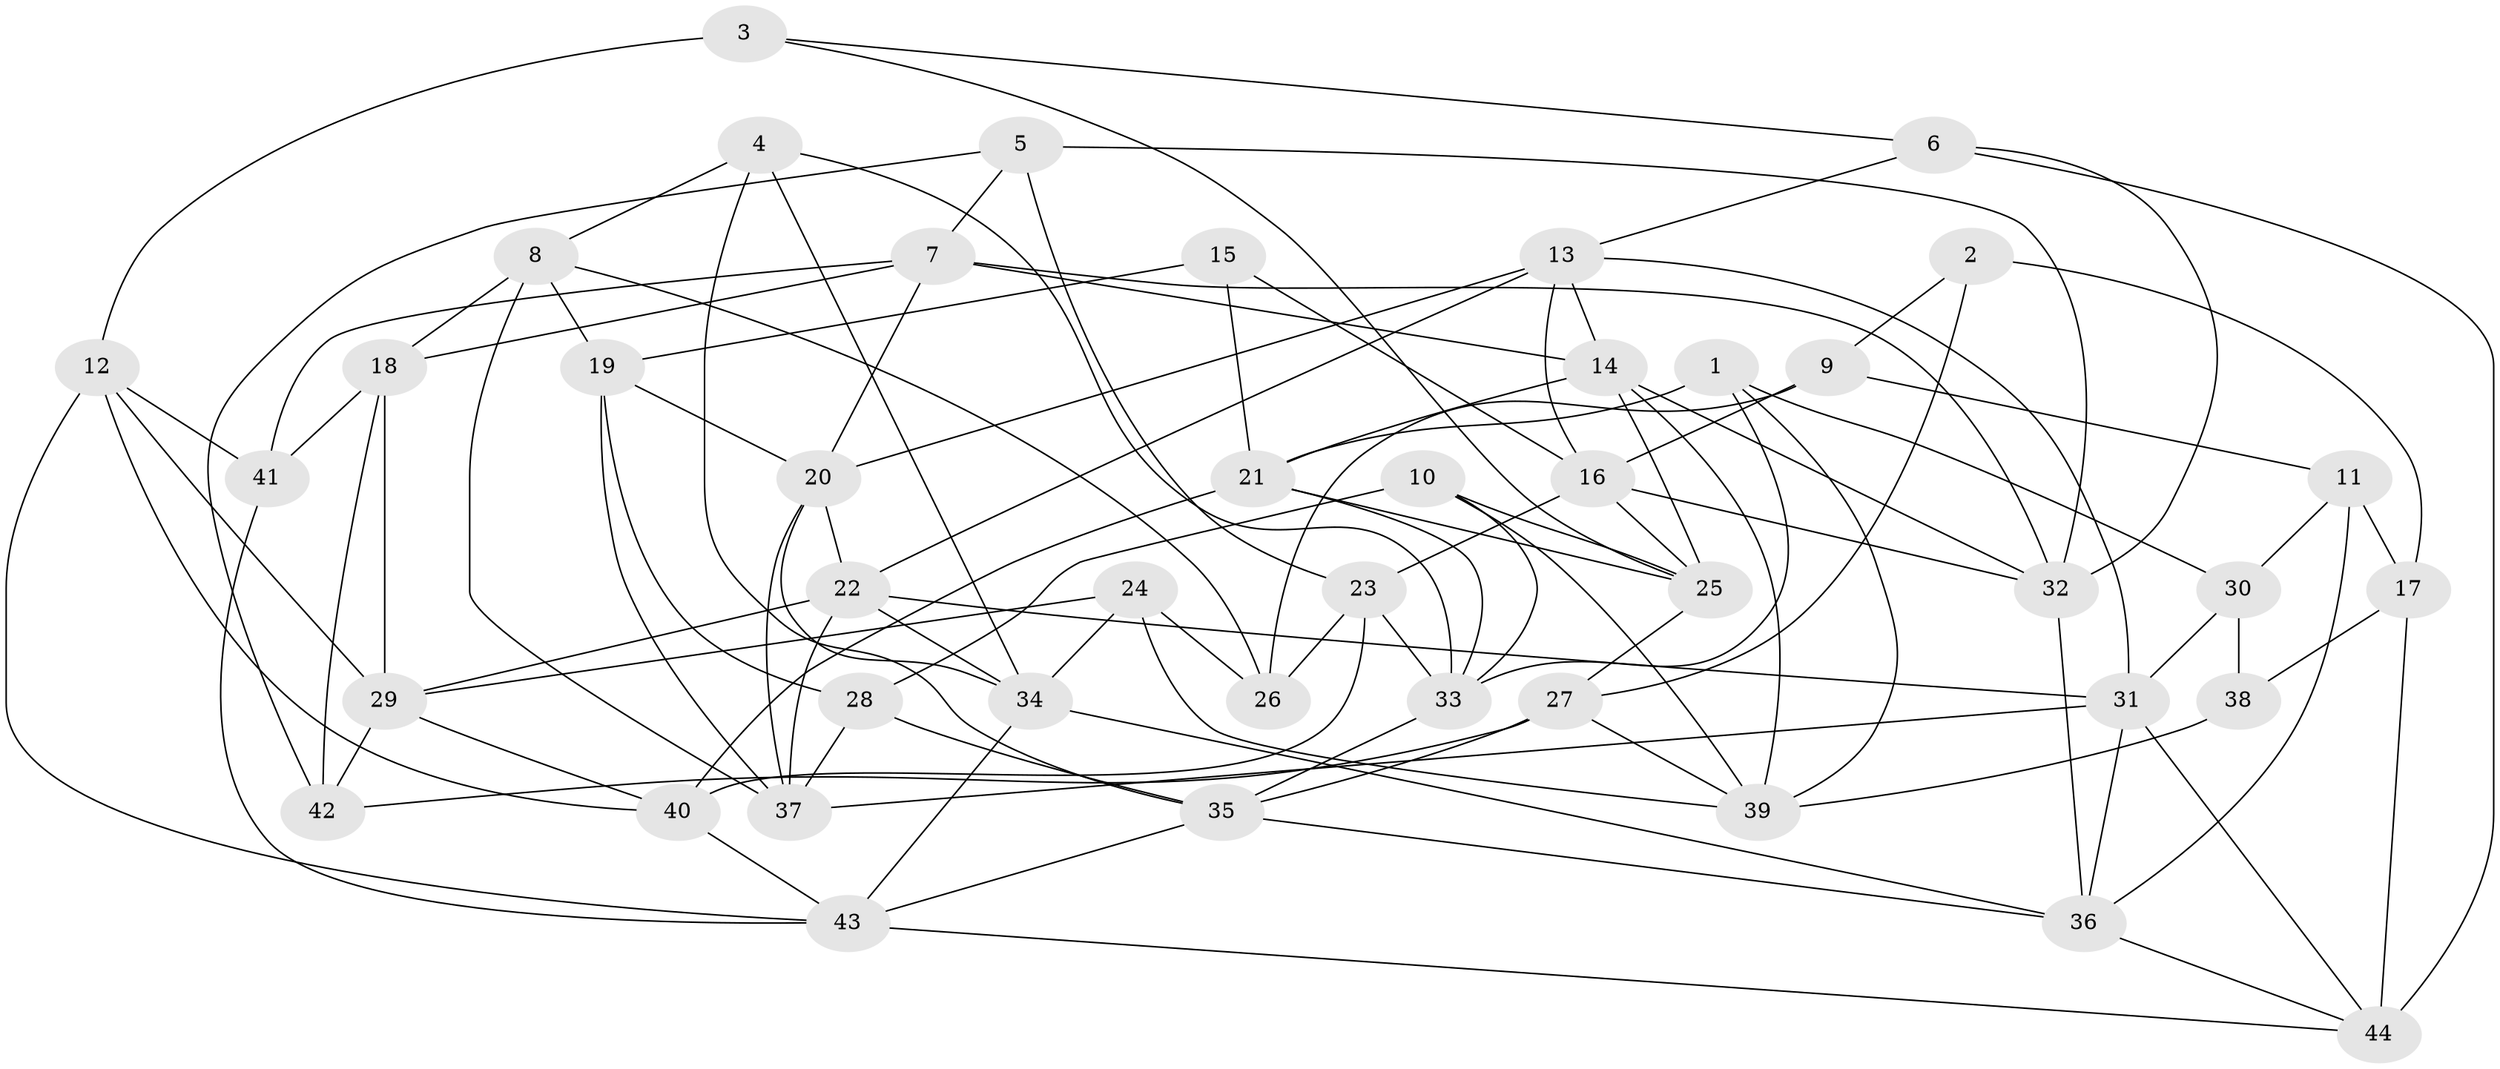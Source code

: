 // original degree distribution, {4: 1.0}
// Generated by graph-tools (version 1.1) at 2025/38/03/04/25 23:38:05]
// undirected, 44 vertices, 108 edges
graph export_dot {
  node [color=gray90,style=filled];
  1;
  2;
  3;
  4;
  5;
  6;
  7;
  8;
  9;
  10;
  11;
  12;
  13;
  14;
  15;
  16;
  17;
  18;
  19;
  20;
  21;
  22;
  23;
  24;
  25;
  26;
  27;
  28;
  29;
  30;
  31;
  32;
  33;
  34;
  35;
  36;
  37;
  38;
  39;
  40;
  41;
  42;
  43;
  44;
  1 -- 21 [weight=1.0];
  1 -- 30 [weight=1.0];
  1 -- 33 [weight=1.0];
  1 -- 39 [weight=1.0];
  2 -- 9 [weight=1.0];
  2 -- 17 [weight=1.0];
  2 -- 27 [weight=2.0];
  3 -- 6 [weight=1.0];
  3 -- 12 [weight=2.0];
  3 -- 25 [weight=1.0];
  4 -- 8 [weight=1.0];
  4 -- 33 [weight=1.0];
  4 -- 34 [weight=1.0];
  4 -- 35 [weight=1.0];
  5 -- 7 [weight=1.0];
  5 -- 23 [weight=1.0];
  5 -- 32 [weight=1.0];
  5 -- 42 [weight=1.0];
  6 -- 13 [weight=1.0];
  6 -- 32 [weight=1.0];
  6 -- 44 [weight=1.0];
  7 -- 14 [weight=1.0];
  7 -- 18 [weight=1.0];
  7 -- 20 [weight=1.0];
  7 -- 32 [weight=1.0];
  7 -- 41 [weight=1.0];
  8 -- 18 [weight=2.0];
  8 -- 19 [weight=1.0];
  8 -- 26 [weight=1.0];
  8 -- 37 [weight=1.0];
  9 -- 11 [weight=1.0];
  9 -- 16 [weight=1.0];
  9 -- 26 [weight=1.0];
  10 -- 25 [weight=1.0];
  10 -- 28 [weight=1.0];
  10 -- 33 [weight=1.0];
  10 -- 39 [weight=1.0];
  11 -- 17 [weight=1.0];
  11 -- 30 [weight=1.0];
  11 -- 36 [weight=1.0];
  12 -- 29 [weight=1.0];
  12 -- 40 [weight=1.0];
  12 -- 41 [weight=1.0];
  12 -- 43 [weight=1.0];
  13 -- 14 [weight=1.0];
  13 -- 16 [weight=1.0];
  13 -- 20 [weight=1.0];
  13 -- 22 [weight=1.0];
  13 -- 31 [weight=1.0];
  14 -- 21 [weight=1.0];
  14 -- 25 [weight=1.0];
  14 -- 32 [weight=1.0];
  14 -- 39 [weight=1.0];
  15 -- 16 [weight=1.0];
  15 -- 19 [weight=2.0];
  15 -- 21 [weight=1.0];
  16 -- 23 [weight=1.0];
  16 -- 25 [weight=1.0];
  16 -- 32 [weight=1.0];
  17 -- 38 [weight=2.0];
  17 -- 44 [weight=2.0];
  18 -- 29 [weight=1.0];
  18 -- 41 [weight=1.0];
  18 -- 42 [weight=1.0];
  19 -- 20 [weight=1.0];
  19 -- 28 [weight=1.0];
  19 -- 37 [weight=1.0];
  20 -- 22 [weight=1.0];
  20 -- 34 [weight=1.0];
  20 -- 37 [weight=1.0];
  21 -- 25 [weight=1.0];
  21 -- 33 [weight=1.0];
  21 -- 40 [weight=1.0];
  22 -- 29 [weight=1.0];
  22 -- 31 [weight=1.0];
  22 -- 34 [weight=1.0];
  22 -- 37 [weight=1.0];
  23 -- 26 [weight=1.0];
  23 -- 33 [weight=1.0];
  23 -- 40 [weight=2.0];
  24 -- 26 [weight=1.0];
  24 -- 29 [weight=1.0];
  24 -- 34 [weight=1.0];
  24 -- 39 [weight=1.0];
  25 -- 27 [weight=1.0];
  27 -- 35 [weight=1.0];
  27 -- 39 [weight=1.0];
  27 -- 42 [weight=1.0];
  28 -- 35 [weight=1.0];
  28 -- 37 [weight=1.0];
  29 -- 40 [weight=1.0];
  29 -- 42 [weight=1.0];
  30 -- 31 [weight=1.0];
  30 -- 38 [weight=3.0];
  31 -- 36 [weight=1.0];
  31 -- 37 [weight=1.0];
  31 -- 44 [weight=1.0];
  32 -- 36 [weight=1.0];
  33 -- 35 [weight=1.0];
  34 -- 36 [weight=1.0];
  34 -- 43 [weight=1.0];
  35 -- 36 [weight=1.0];
  35 -- 43 [weight=1.0];
  36 -- 44 [weight=1.0];
  38 -- 39 [weight=1.0];
  40 -- 43 [weight=1.0];
  41 -- 43 [weight=1.0];
  43 -- 44 [weight=1.0];
}

